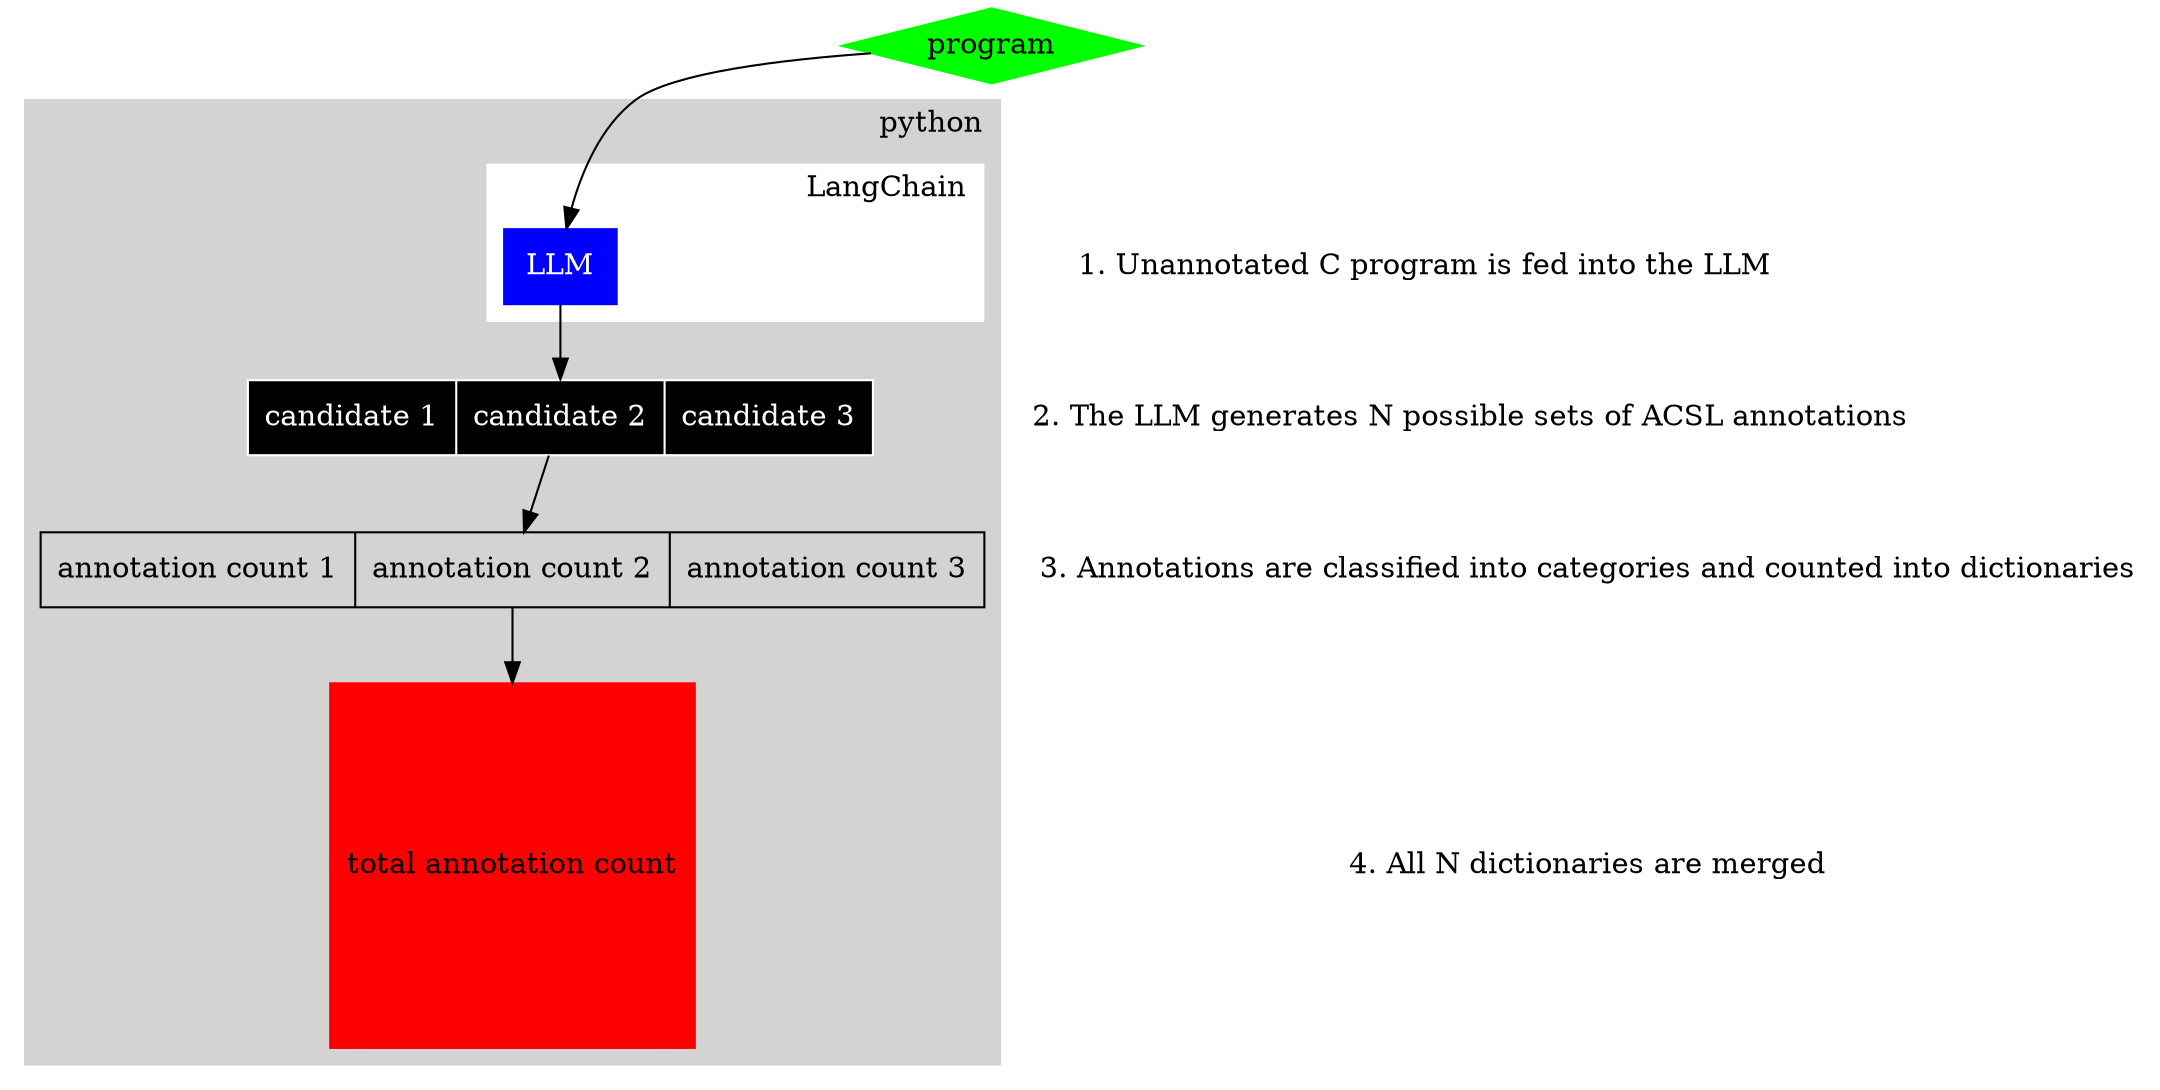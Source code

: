
digraph G { 
	program[shape=Mdiamond,color=green, style=filled];
	LLM[shape=cube, style=filled, color=blue, fontcolor=white];
	Candidates[
		shape=record
		label = "<f0> candidate 1| <f1> candidate 2| <f2> candidate 3"
		color=white;
		fontcolor=white;
		fillcolor=black;
		style=filled;
	];
	Counts[
		shape=record
		label = "<f0> annotation count 1| <f1> annotation count 2| <f2> annotation count 3"
	];
	Total[shape=Msquare,label="total annotation count",color=red, style=filled]

	InvisibleNode [style=invis];
	Note1[shape=plaintext,label="1. Unannotated C program is fed into the LLM"];
	Note2[shape=plaintext,label="2. The LLM generates N possible sets of ACSL annotations"];
	Note3[shape=plaintext,label="3. Annotations are classified into categories and counted into dictionaries"];
	Note4[shape=plaintext,label="4. All N dictionaries are merged"]

	subgraph cluster_0 {
		style=filled;
		color=lightgrey
		label="python"
		labeljust="r";
		node[style=filled,color=white];
		width=20;
		height=1;
		Candidates->Counts->Total;

		subgraph cluster_1{
			style=filled;
			color=white;
			labeljust="r";
			node[style=filled,color=white]
			{
				nodesep=0.5;
				rank=same;
				LLM->InvisibleNode[style=invis];
			}
			label="LangChain"
		}
	}
	
	subgraph cluster_2 {
		style=filled;
		color=lightorange
		label="Frama-C"
	}

	program->LLM;
	program->Note1[style=invis];
	LLM->Note2[style=invis]
	LLM -> Candidates;
	Candidates->Note3[style=invis];

	Note1->Note2[style=invis];
	Note2->Note3[style=invis];
	Note3->Note4[style=invis];
}
